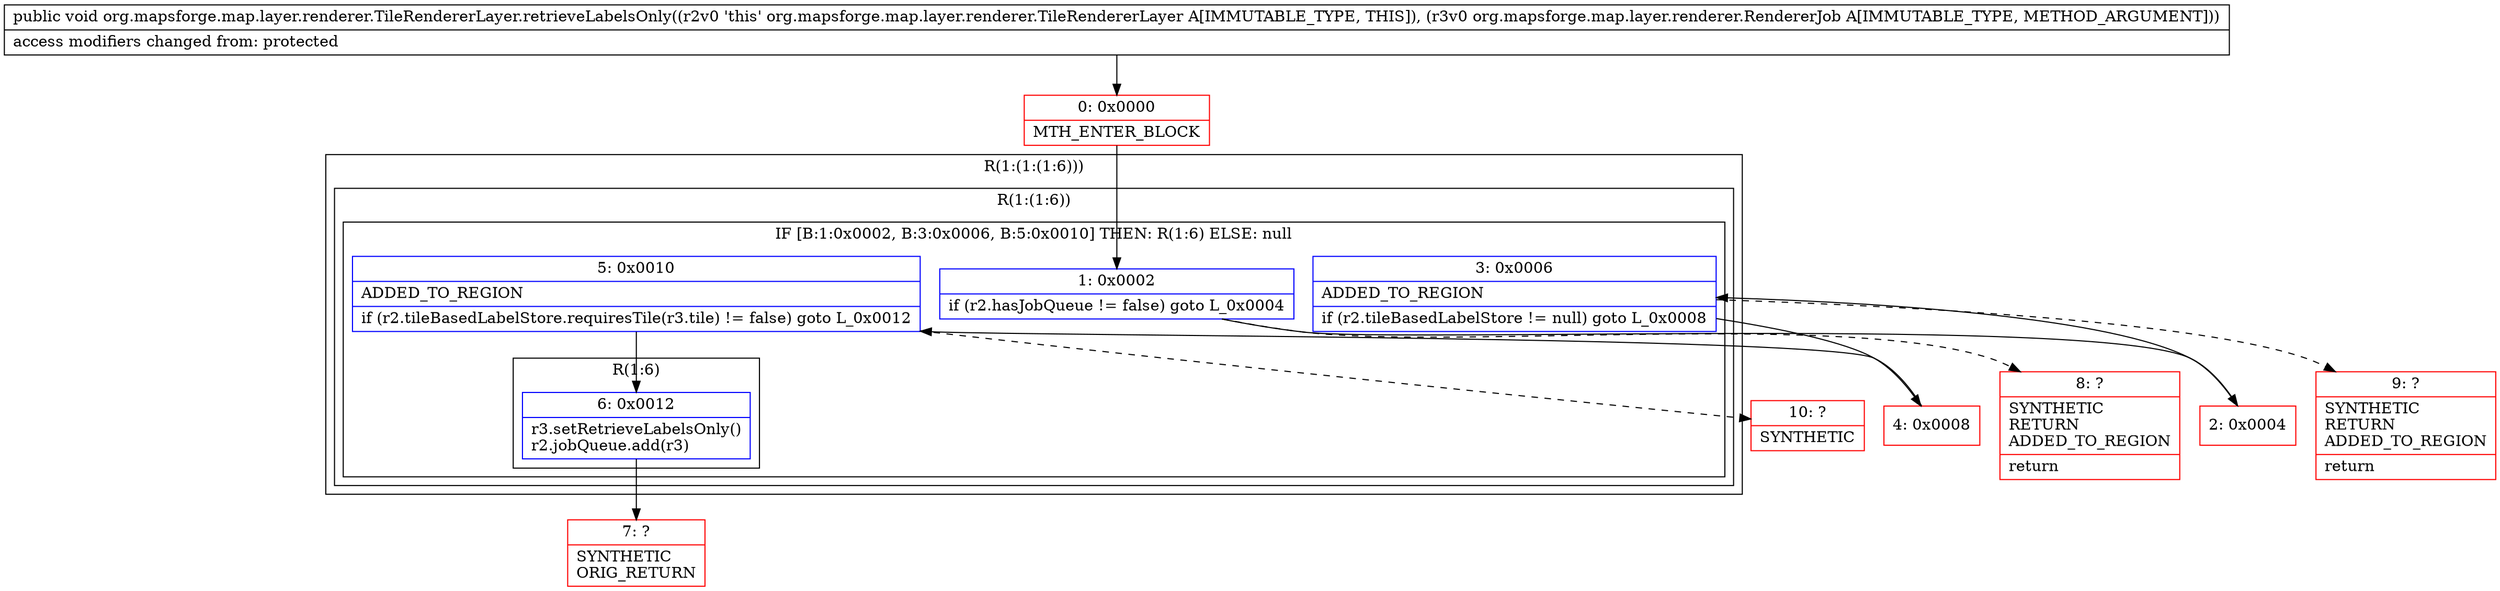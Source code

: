 digraph "CFG fororg.mapsforge.map.layer.renderer.TileRendererLayer.retrieveLabelsOnly(Lorg\/mapsforge\/map\/layer\/renderer\/RendererJob;)V" {
subgraph cluster_Region_950330117 {
label = "R(1:(1:(1:6)))";
node [shape=record,color=blue];
subgraph cluster_Region_1331629160 {
label = "R(1:(1:6))";
node [shape=record,color=blue];
subgraph cluster_IfRegion_392679439 {
label = "IF [B:1:0x0002, B:3:0x0006, B:5:0x0010] THEN: R(1:6) ELSE: null";
node [shape=record,color=blue];
Node_1 [shape=record,label="{1\:\ 0x0002|if (r2.hasJobQueue != false) goto L_0x0004\l}"];
Node_3 [shape=record,label="{3\:\ 0x0006|ADDED_TO_REGION\l|if (r2.tileBasedLabelStore != null) goto L_0x0008\l}"];
Node_5 [shape=record,label="{5\:\ 0x0010|ADDED_TO_REGION\l|if (r2.tileBasedLabelStore.requiresTile(r3.tile) != false) goto L_0x0012\l}"];
subgraph cluster_Region_2129907780 {
label = "R(1:6)";
node [shape=record,color=blue];
Node_6 [shape=record,label="{6\:\ 0x0012|r3.setRetrieveLabelsOnly()\lr2.jobQueue.add(r3)\l}"];
}
}
}
}
Node_0 [shape=record,color=red,label="{0\:\ 0x0000|MTH_ENTER_BLOCK\l}"];
Node_2 [shape=record,color=red,label="{2\:\ 0x0004}"];
Node_4 [shape=record,color=red,label="{4\:\ 0x0008}"];
Node_7 [shape=record,color=red,label="{7\:\ ?|SYNTHETIC\lORIG_RETURN\l}"];
Node_8 [shape=record,color=red,label="{8\:\ ?|SYNTHETIC\lRETURN\lADDED_TO_REGION\l|return\l}"];
Node_9 [shape=record,color=red,label="{9\:\ ?|SYNTHETIC\lRETURN\lADDED_TO_REGION\l|return\l}"];
Node_10 [shape=record,color=red,label="{10\:\ ?|SYNTHETIC\l}"];
MethodNode[shape=record,label="{public void org.mapsforge.map.layer.renderer.TileRendererLayer.retrieveLabelsOnly((r2v0 'this' org.mapsforge.map.layer.renderer.TileRendererLayer A[IMMUTABLE_TYPE, THIS]), (r3v0 org.mapsforge.map.layer.renderer.RendererJob A[IMMUTABLE_TYPE, METHOD_ARGUMENT]))  | access modifiers changed from: protected\l}"];
MethodNode -> Node_0;
Node_1 -> Node_2;
Node_1 -> Node_8[style=dashed];
Node_3 -> Node_4;
Node_3 -> Node_9[style=dashed];
Node_5 -> Node_6;
Node_5 -> Node_10[style=dashed];
Node_6 -> Node_7;
Node_0 -> Node_1;
Node_2 -> Node_3;
Node_4 -> Node_5;
}

